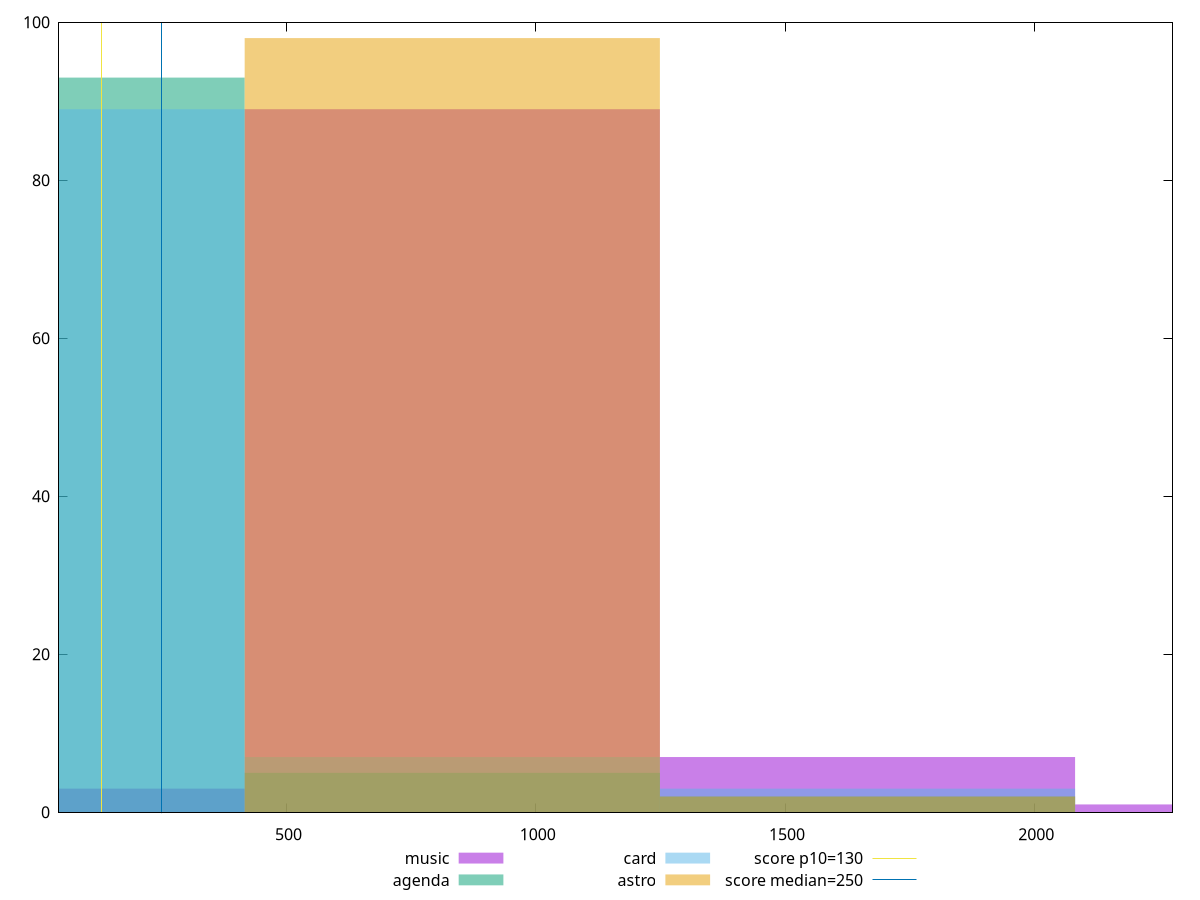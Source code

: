 reset

$music <<EOF
832.664262751642 89
0 3
1665.328525503284 7
2497.992788254926 1
EOF

$agenda <<EOF
832.664262751642 5
1665.328525503284 2
0 93
EOF

$card <<EOF
1665.328525503284 3
832.664262751642 7
0 89
EOF

$astro <<EOF
832.664262751642 98
1665.328525503284 2
EOF

set key outside below
set boxwidth 832.664262751642
set xrange [44:2276.999999999999]
set yrange [0:100]
set trange [0:100]
set style fill transparent solid 0.5 noborder

set parametric
set terminal svg size 640, 520 enhanced background rgb 'white'
set output "report/report_00029_2021-02-24T13-36-40.390Z/max-potential-fid/comparison/histogram/all_raw.svg"

plot $music title "music" with boxes, \
     $agenda title "agenda" with boxes, \
     $card title "card" with boxes, \
     $astro title "astro" with boxes, \
     130,t title "score p10=130", \
     250,t title "score median=250"

reset
